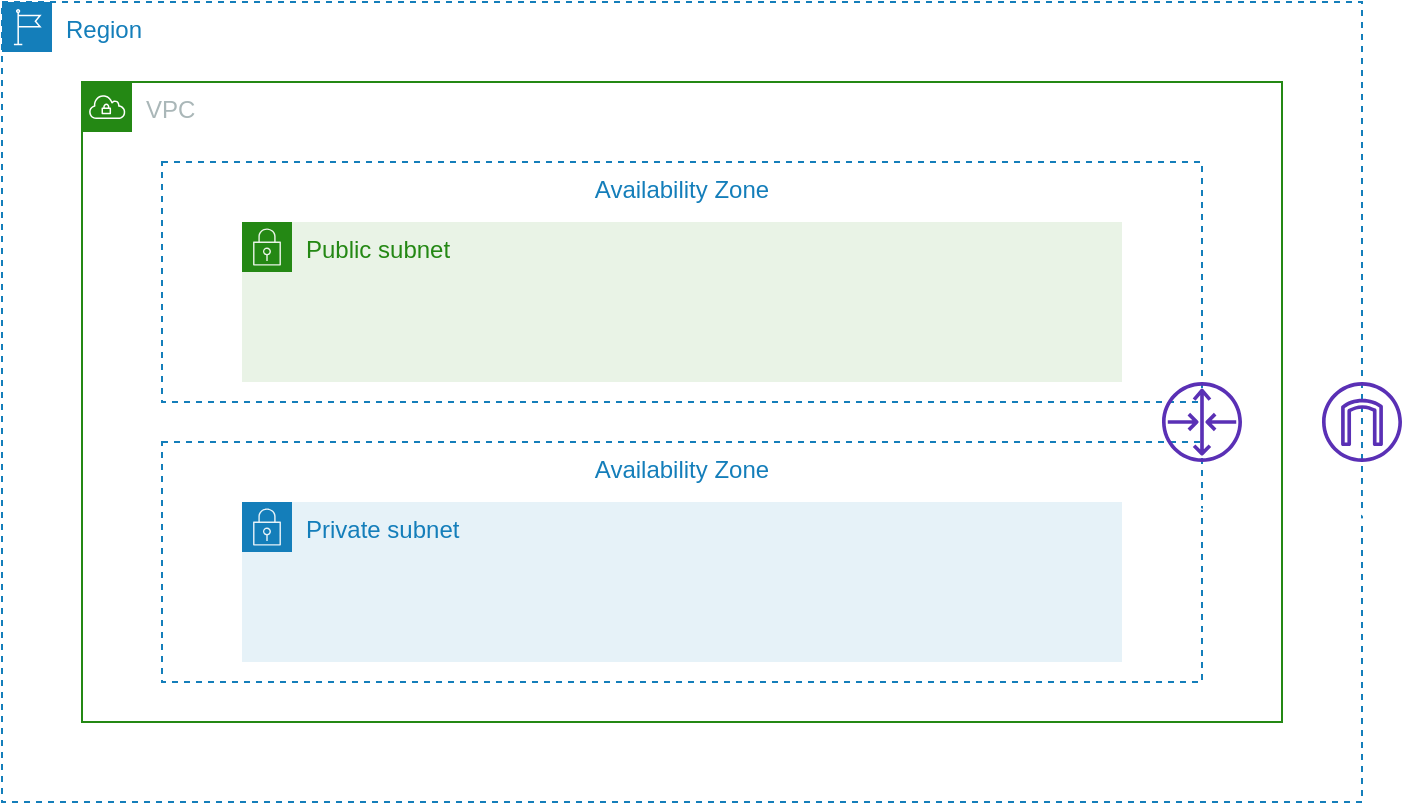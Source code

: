 <mxfile version="14.4.9" type="device"><diagram id="fax_ck6D2539z3rF1QO0" name="Page-1"><mxGraphModel dx="1102" dy="592" grid="1" gridSize="10" guides="1" tooltips="1" connect="1" arrows="1" fold="1" page="0" pageScale="1" pageWidth="827" pageHeight="1169" background="none" math="0" shadow="0"><root><mxCell id="0"/><mxCell id="1" parent="0"/><mxCell id="TbIRErAeYxQW7g-PSDUP-1" value="Region" style="points=[[0,0],[0.25,0],[0.5,0],[0.75,0],[1,0],[1,0.25],[1,0.5],[1,0.75],[1,1],[0.75,1],[0.5,1],[0.25,1],[0,1],[0,0.75],[0,0.5],[0,0.25]];outlineConnect=0;gradientColor=none;html=1;whiteSpace=wrap;fontSize=12;fontStyle=0;shape=mxgraph.aws4.group;grIcon=mxgraph.aws4.group_region;strokeColor=#147EBA;fillColor=none;verticalAlign=top;align=left;spacingLeft=30;fontColor=#147EBA;dashed=1;" parent="1" vertex="1"><mxGeometry x="40" y="360" width="680" height="400" as="geometry"/></mxCell><mxCell id="TbIRErAeYxQW7g-PSDUP-4" value="VPC" style="points=[[0,0],[0.25,0],[0.5,0],[0.75,0],[1,0],[1,0.25],[1,0.5],[1,0.75],[1,1],[0.75,1],[0.5,1],[0.25,1],[0,1],[0,0.75],[0,0.5],[0,0.25]];outlineConnect=0;gradientColor=none;html=1;whiteSpace=wrap;fontSize=12;fontStyle=0;shape=mxgraph.aws4.group;grIcon=mxgraph.aws4.group_vpc;strokeColor=#248814;fillColor=none;verticalAlign=top;align=left;spacingLeft=30;fontColor=#AAB7B8;dashed=0;" parent="1" vertex="1"><mxGeometry x="80" y="400" width="600" height="320" as="geometry"/></mxCell><mxCell id="TbIRErAeYxQW7g-PSDUP-5" value="Availability Zone" style="fillColor=none;strokeColor=#147EBA;dashed=1;verticalAlign=top;fontStyle=0;fontColor=#147EBA;" parent="1" vertex="1"><mxGeometry x="120" y="440" width="520" height="120" as="geometry"/></mxCell><mxCell id="TbIRErAeYxQW7g-PSDUP-6" value="Availability Zone" style="fillColor=none;strokeColor=#147EBA;dashed=1;verticalAlign=top;fontStyle=0;fontColor=#147EBA;" parent="1" vertex="1"><mxGeometry x="120" y="580" width="520" height="120" as="geometry"/></mxCell><mxCell id="TbIRErAeYxQW7g-PSDUP-7" value="Public subnet" style="points=[[0,0],[0.25,0],[0.5,0],[0.75,0],[1,0],[1,0.25],[1,0.5],[1,0.75],[1,1],[0.75,1],[0.5,1],[0.25,1],[0,1],[0,0.75],[0,0.5],[0,0.25]];outlineConnect=0;gradientColor=none;html=1;whiteSpace=wrap;fontSize=12;fontStyle=0;shape=mxgraph.aws4.group;grIcon=mxgraph.aws4.group_security_group;grStroke=0;strokeColor=#248814;fillColor=#E9F3E6;verticalAlign=top;align=left;spacingLeft=30;fontColor=#248814;dashed=0;" parent="1" vertex="1"><mxGeometry x="160" y="470" width="440" height="80" as="geometry"/></mxCell><mxCell id="TbIRErAeYxQW7g-PSDUP-8" value="Private subnet" style="points=[[0,0],[0.25,0],[0.5,0],[0.75,0],[1,0],[1,0.25],[1,0.5],[1,0.75],[1,1],[0.75,1],[0.5,1],[0.25,1],[0,1],[0,0.75],[0,0.5],[0,0.25]];outlineConnect=0;gradientColor=none;html=1;whiteSpace=wrap;fontSize=12;fontStyle=0;shape=mxgraph.aws4.group;grIcon=mxgraph.aws4.group_security_group;grStroke=0;strokeColor=#147EBA;fillColor=#E6F2F8;verticalAlign=top;align=left;spacingLeft=30;fontColor=#147EBA;dashed=0;" parent="1" vertex="1"><mxGeometry x="160" y="610" width="440" height="80" as="geometry"/></mxCell><mxCell id="TbIRErAeYxQW7g-PSDUP-9" value="" style="outlineConnect=0;fontColor=#232F3E;gradientColor=none;fillColor=#5A30B5;strokeColor=none;dashed=0;verticalLabelPosition=bottom;verticalAlign=top;align=center;html=1;fontSize=12;fontStyle=0;aspect=fixed;pointerEvents=1;shape=mxgraph.aws4.router;" parent="1" vertex="1"><mxGeometry x="620" y="550" width="40" height="40" as="geometry"/></mxCell><mxCell id="TbIRErAeYxQW7g-PSDUP-10" value="" style="outlineConnect=0;fontColor=#232F3E;gradientColor=none;fillColor=#5A30B5;strokeColor=none;dashed=0;verticalLabelPosition=bottom;verticalAlign=top;align=center;html=1;fontSize=12;fontStyle=0;aspect=fixed;pointerEvents=1;shape=mxgraph.aws4.internet_gateway;" parent="1" vertex="1"><mxGeometry x="700" y="550" width="40" height="40" as="geometry"/></mxCell><mxCell id="TbIRErAeYxQW7g-PSDUP-11" value="Router" style="text;html=1;align=center;verticalAlign=middle;whiteSpace=wrap;rounded=0;fontColor=#FFFFFF;" parent="1" vertex="1"><mxGeometry x="620" y="600" width="40" height="20" as="geometry"/></mxCell><mxCell id="TbIRErAeYxQW7g-PSDUP-12" value="Internet&lt;br&gt;Geteway" style="text;html=1;align=center;verticalAlign=middle;whiteSpace=wrap;rounded=0;fontColor=#FFFFFF;" parent="1" vertex="1"><mxGeometry x="700" y="600" width="40" height="20" as="geometry"/></mxCell></root></mxGraphModel></diagram></mxfile>